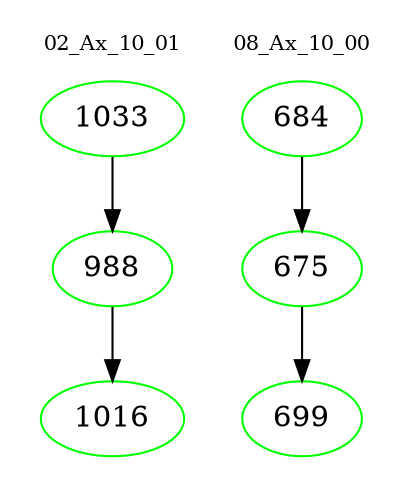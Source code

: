 digraph{
subgraph cluster_0 {
color = white
label = "02_Ax_10_01";
fontsize=10;
T0_1033 [label="1033", color="green"]
T0_1033 -> T0_988 [color="black"]
T0_988 [label="988", color="green"]
T0_988 -> T0_1016 [color="black"]
T0_1016 [label="1016", color="green"]
}
subgraph cluster_1 {
color = white
label = "08_Ax_10_00";
fontsize=10;
T1_684 [label="684", color="green"]
T1_684 -> T1_675 [color="black"]
T1_675 [label="675", color="green"]
T1_675 -> T1_699 [color="black"]
T1_699 [label="699", color="green"]
}
}
